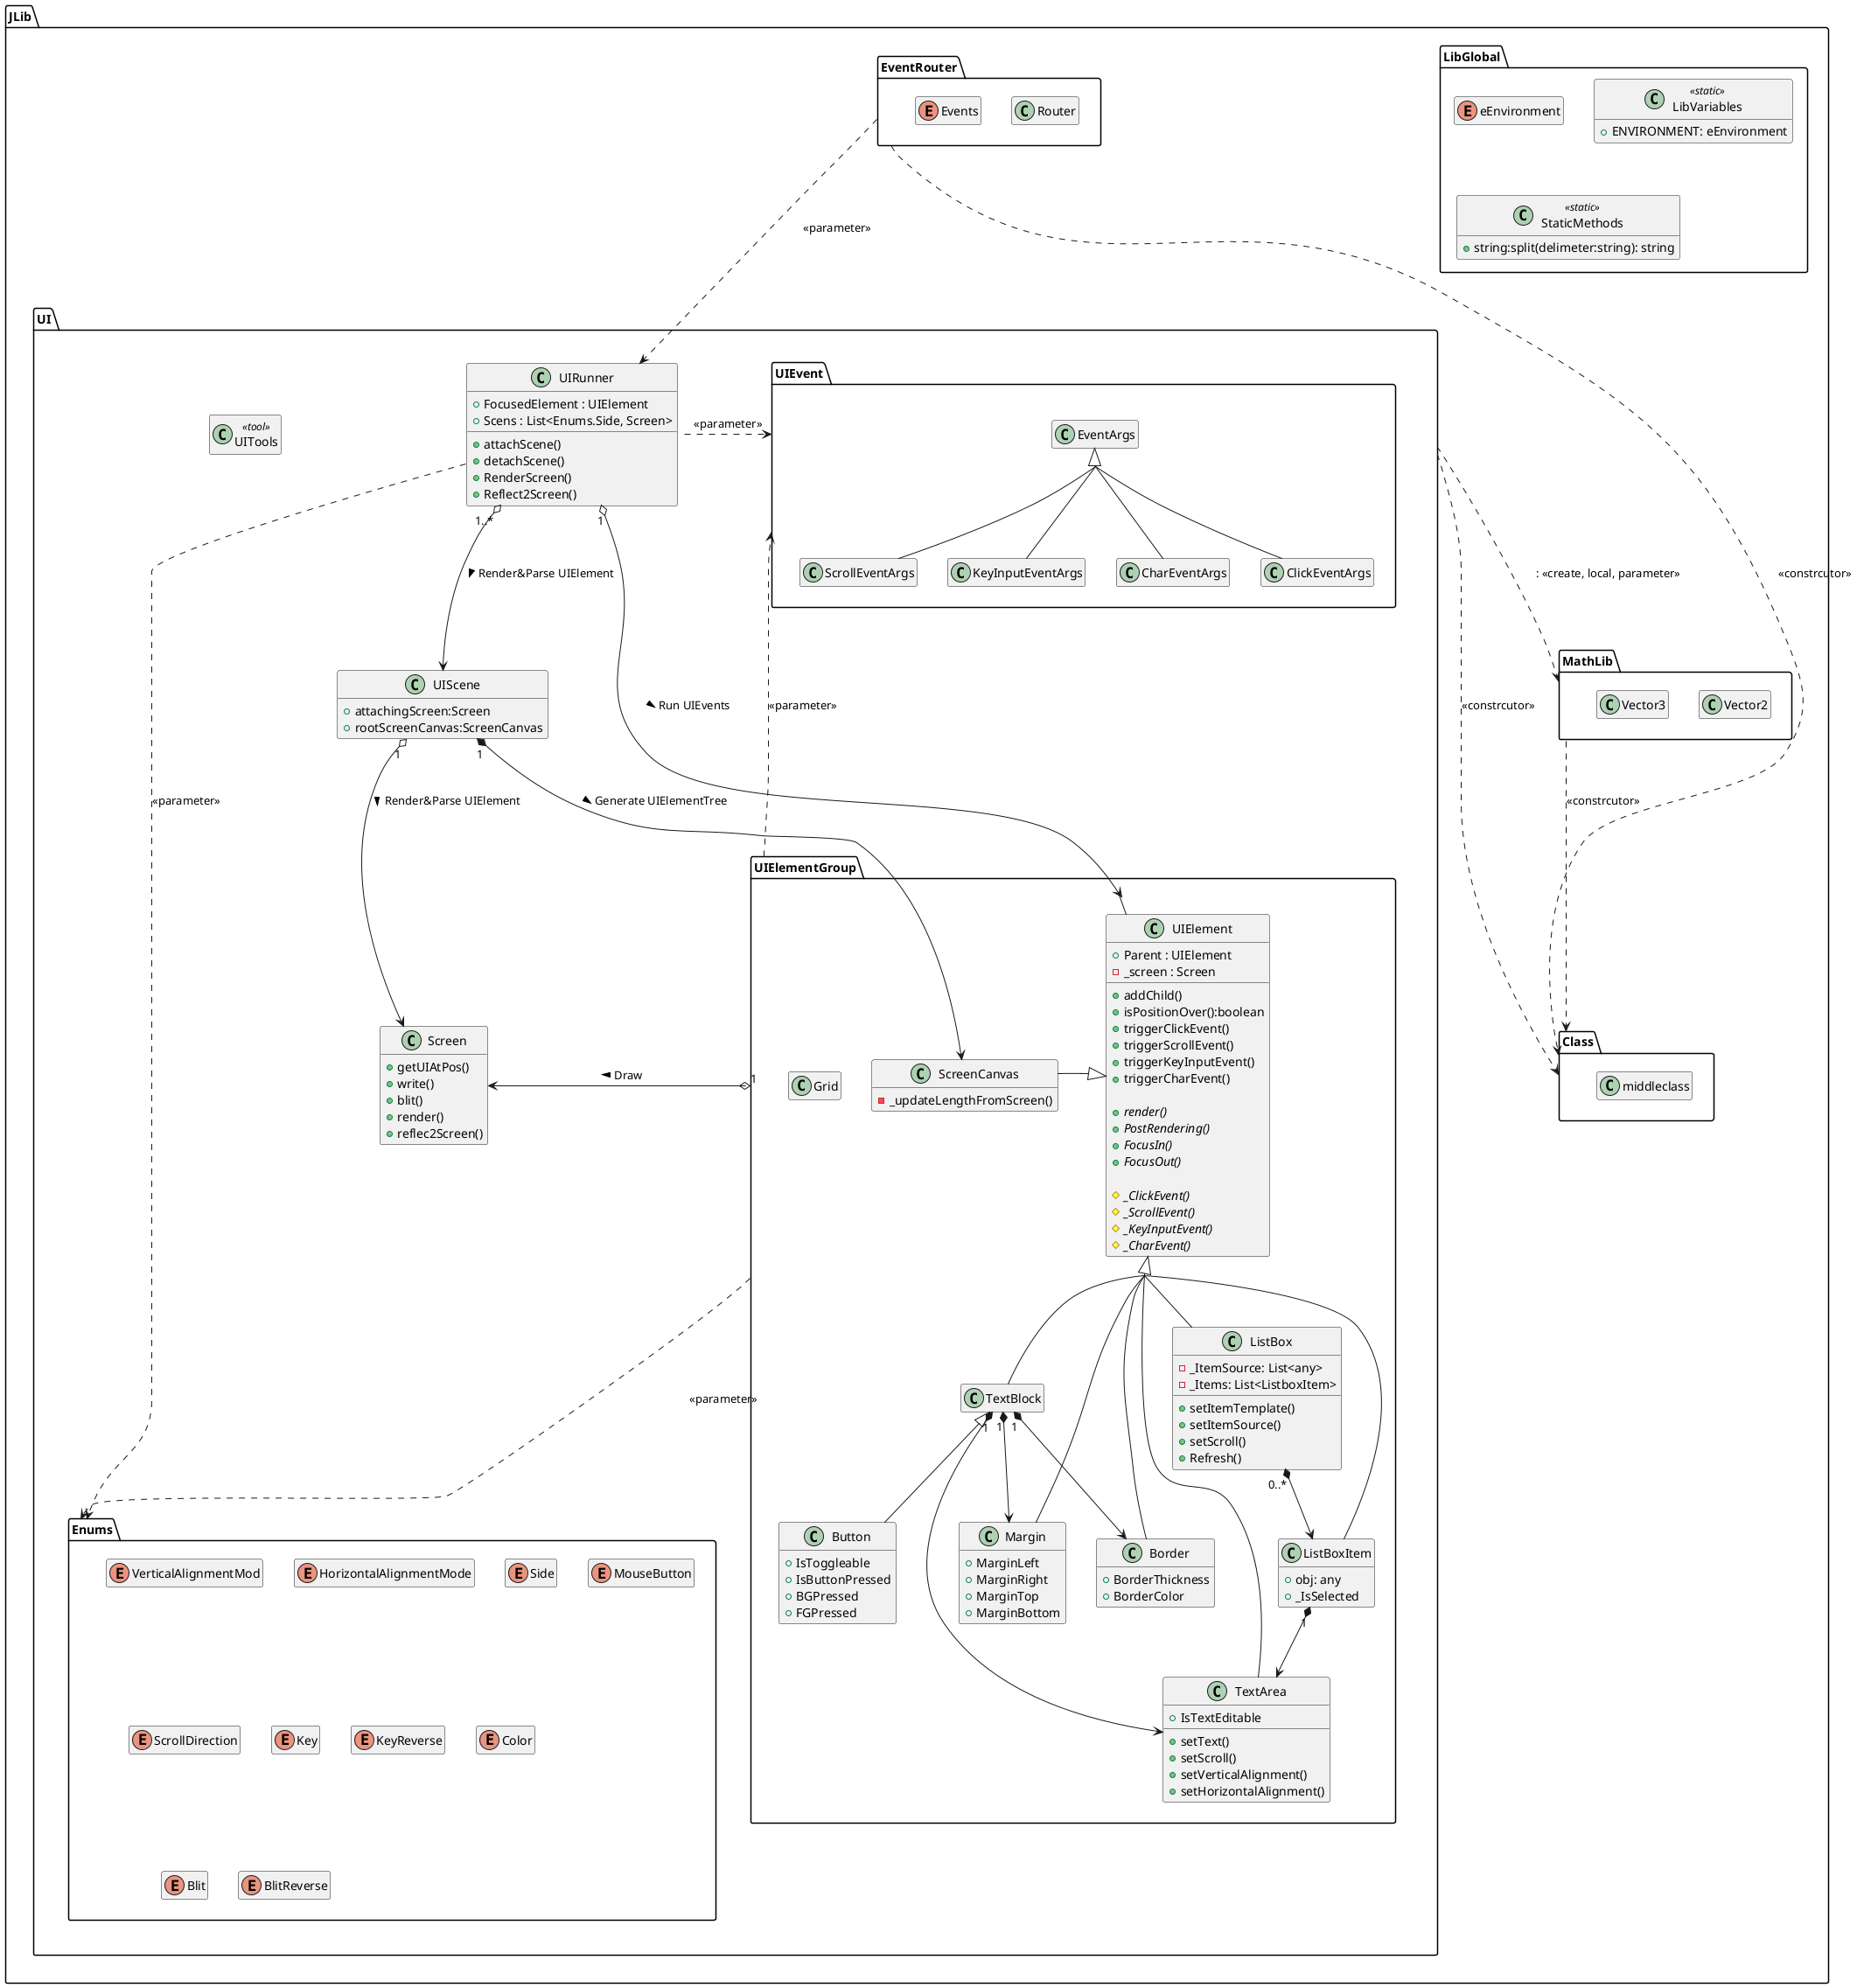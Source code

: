 @startuml ClassDiagram

set NamespaceSeparator ::

' skinparam linetype polyline
' skinparam linetype ortho
skinparam groupInheritance 2

hide empty members

package JLib{
    package Class{
        class middleclass
    }

    package LibGlobal
    {
        enum eEnvironment

        class LibVariables<<static>>{
            + ENVIRONMENT: eEnvironment
        }
        class StaticMethods<<static>>{
            + string:split(delimeter:string): string
        }
    }

    package MathLib{
        class Vector2
        class Vector3
    }
    package EventRouter{
        class Router
        enum Events
    }

    package UI{
        package UIEvent{
            class EventArgs
            class ClickEventArgs extends EventArgs
            class ScrollEventArgs extends EventArgs
            class KeyInputEventArgs extends EventArgs
            class CharEventArgs extends EventArgs
        }

        package Enums{
            enum VerticalAlignmentMod
            enum HorizontalAlignmentMode
            enum Side
            enum MouseButton
            enum ScrollDirection
            enum Key
            enum KeyReverse
            enum Color
            enum Blit
            enum BlitReverse

        }


        class UIRunner{
            + FocusedElement : UIElement
            + Scens : List<Enums.Side, Screen>
            + attachScene()
            + detachScene()
            + RenderScreen()
            + Reflect2Screen()
        }
        class UIScene{
            + attachingScreen:Screen
            + rootScreenCanvas:ScreenCanvas
        }
        class UITools <<tool>>
        class Screen{
            + getUIAtPos()
            + write()
            + blit()
            + render()
            + reflec2Screen()
        }

        package UIElementGroup{
            class UIElement{
                + Parent : UIElement
                - _screen : Screen
                + addChild()
                + isPositionOver():boolean
                + triggerClickEvent()
                + triggerScrollEvent()
                + triggerKeyInputEvent()
                + triggerCharEvent()

                + {abstract} render()
                + {abstract} PostRendering()
                + {abstract} FocusIn()
                + {abstract} FocusOut()
                
                # {abstract} _ClickEvent()
                # {abstract} _ScrollEvent()
                # {abstract} _KeyInputEvent()
                # {abstract} _CharEvent()
                
                
            }
            class Grid
            class Border{
                + BorderThickness
                + BorderColor
            }
            class Button{
                + IsToggleable
                + IsButtonPressed
                + BGPressed
                + FGPressed
            }
            class ListBox{
                + setItemTemplate()
                + setItemSource()
                + setScroll()
                + Refresh()
                - _ItemSource: List<any>
                - _Items: List<ListboxItem>
            }
            class ListBoxItem{
                + obj: any
                + _IsSelected
            }
            class Margin{
                + MarginLeft
                + MarginRight
                + MarginTop
                + MarginBottom
            }
            class ScreenCanvas{
                - _updateLengthFromScreen()
            }
            class TextArea{
                + setText()
                + setScroll()
                + IsTextEditable
                + setVerticalAlignment()
                + setHorizontalAlignment()
            }
            class TextBlock
        }

    }
}

MathLib ...> Class : <<constrcutor>>

EventRouter ...> Class : <<constrcutor>>
EventRouter ...> UIRunner : <<parameter>>

UI ...> Class : <<constrcutor>>
UI ...> MathLib :: <<create, local, parameter>>

UIRunner "1" o--->  UIElement : Run UIEvents >
UIRunner "1..*" o--->  UIScene :  Render&Parse UIElement > 
UIRunner ...> Enums : <<parameter>>
UIRunner ..left..> UIEvent : <<parameter>>

UIScene "1" o--->  Screen : Render&Parse UIElement >
UIScene "1" *--->  ScreenCanvas : Generate UIElementTree >

UIElementGroup ...> UIEvent : <<parameter>>
UIElementGroup ...> Enums : <<parameter>>
UIElementGroup "1" o--up--> Screen : Draw >

UIElement <|-right- ScreenCanvas
UIElement <|-- ListBoxItem
UIElement <|-- Margin
UIElement <|-- Border
UIElement <|-- TextArea
UIElement <|-- TextBlock
UIElement <|-- ListBox

TextBlock "1" *--> Border
TextBlock "1" *--> Margin
TextBlock "1" *--> TextArea
TextBlock <|-- Button

ListBox "0..*" *--> ListBoxItem

ListBoxItem "1" *--> TextArea




@enduml